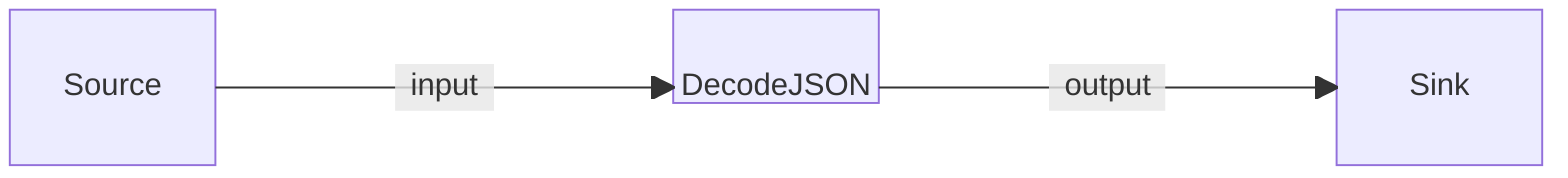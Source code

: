 block-beta
    columns 7
    Source space:2 DecodeJSON space:2 Sink
    Source-- "input" -->DecodeJSON
    DecodeJSON-- "output" -->Sink

    classDef block height:48px,padding:8px;
    classDef hidden visibility:none;
    class DecodeJSON block
    class Source hidden
    class Sink hidden